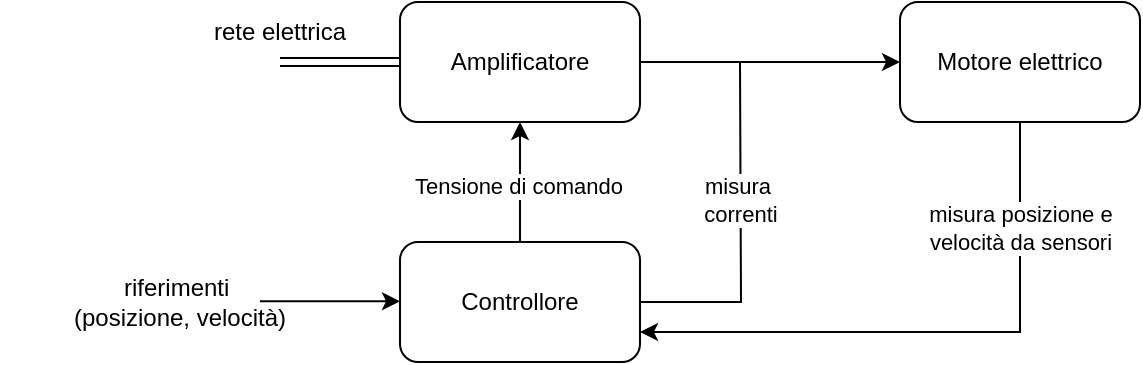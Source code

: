 <mxfile version="24.8.3">
  <diagram name="Pagina-1" id="qAevHZoznj3eqeHyw5bw">
    <mxGraphModel dx="811" dy="414" grid="1" gridSize="10" guides="1" tooltips="1" connect="1" arrows="1" fold="1" page="1" pageScale="1" pageWidth="827" pageHeight="1169" math="0" shadow="0">
      <root>
        <mxCell id="0" />
        <mxCell id="1" parent="0" />
        <mxCell id="4q6Bf6U1QIo61kYfp9IM-8" style="edgeStyle=orthogonalEdgeStyle;rounded=0;orthogonalLoop=1;jettySize=auto;html=1;shape=link;" edge="1" parent="1" source="4q6Bf6U1QIo61kYfp9IM-1">
          <mxGeometry relative="1" as="geometry">
            <mxPoint x="150" y="210" as="targetPoint" />
          </mxGeometry>
        </mxCell>
        <mxCell id="4q6Bf6U1QIo61kYfp9IM-10" style="edgeStyle=orthogonalEdgeStyle;rounded=0;orthogonalLoop=1;jettySize=auto;html=1;entryX=0;entryY=0.5;entryDx=0;entryDy=0;" edge="1" parent="1" source="4q6Bf6U1QIo61kYfp9IM-1" target="4q6Bf6U1QIo61kYfp9IM-2">
          <mxGeometry relative="1" as="geometry" />
        </mxCell>
        <mxCell id="4q6Bf6U1QIo61kYfp9IM-1" value="Amplificatore" style="rounded=1;whiteSpace=wrap;html=1;fillColor=none;" vertex="1" parent="1">
          <mxGeometry x="210" y="180" width="120" height="60" as="geometry" />
        </mxCell>
        <mxCell id="4q6Bf6U1QIo61kYfp9IM-13" style="edgeStyle=orthogonalEdgeStyle;rounded=0;orthogonalLoop=1;jettySize=auto;html=1;entryX=1;entryY=0.75;entryDx=0;entryDy=0;" edge="1" parent="1" source="4q6Bf6U1QIo61kYfp9IM-2" target="4q6Bf6U1QIo61kYfp9IM-3">
          <mxGeometry relative="1" as="geometry">
            <Array as="points">
              <mxPoint x="520" y="345" />
            </Array>
          </mxGeometry>
        </mxCell>
        <mxCell id="4q6Bf6U1QIo61kYfp9IM-14" value="misura posizione e&lt;div&gt;velocità da sensori&lt;/div&gt;" style="edgeLabel;html=1;align=center;verticalAlign=middle;resizable=0;points=[];" vertex="1" connectable="0" parent="4q6Bf6U1QIo61kYfp9IM-13">
          <mxGeometry x="-0.643" relative="1" as="geometry">
            <mxPoint as="offset" />
          </mxGeometry>
        </mxCell>
        <mxCell id="4q6Bf6U1QIo61kYfp9IM-2" value="Motore elettrico" style="rounded=1;whiteSpace=wrap;html=1;fillColor=none;" vertex="1" parent="1">
          <mxGeometry x="460" y="180" width="120" height="60" as="geometry" />
        </mxCell>
        <mxCell id="4q6Bf6U1QIo61kYfp9IM-4" style="edgeStyle=orthogonalEdgeStyle;rounded=0;orthogonalLoop=1;jettySize=auto;html=1;entryX=0.5;entryY=1;entryDx=0;entryDy=0;" edge="1" parent="1" source="4q6Bf6U1QIo61kYfp9IM-3" target="4q6Bf6U1QIo61kYfp9IM-1">
          <mxGeometry relative="1" as="geometry" />
        </mxCell>
        <mxCell id="4q6Bf6U1QIo61kYfp9IM-5" value="Tensione di comando" style="edgeLabel;html=1;align=center;verticalAlign=middle;resizable=0;points=[];" vertex="1" connectable="0" parent="4q6Bf6U1QIo61kYfp9IM-4">
          <mxGeometry x="-0.061" y="1" relative="1" as="geometry">
            <mxPoint as="offset" />
          </mxGeometry>
        </mxCell>
        <mxCell id="4q6Bf6U1QIo61kYfp9IM-11" style="edgeStyle=orthogonalEdgeStyle;rounded=0;orthogonalLoop=1;jettySize=auto;html=1;endArrow=none;endFill=0;" edge="1" parent="1" source="4q6Bf6U1QIo61kYfp9IM-3">
          <mxGeometry relative="1" as="geometry">
            <mxPoint x="380" y="210" as="targetPoint" />
          </mxGeometry>
        </mxCell>
        <mxCell id="4q6Bf6U1QIo61kYfp9IM-12" value="misura&amp;nbsp;&lt;div&gt;correnti&lt;/div&gt;" style="edgeLabel;html=1;align=center;verticalAlign=middle;resizable=0;points=[];" vertex="1" connectable="0" parent="4q6Bf6U1QIo61kYfp9IM-11">
          <mxGeometry x="0.199" y="1" relative="1" as="geometry">
            <mxPoint as="offset" />
          </mxGeometry>
        </mxCell>
        <mxCell id="4q6Bf6U1QIo61kYfp9IM-3" value="Controllore" style="rounded=1;whiteSpace=wrap;html=1;fillColor=none;" vertex="1" parent="1">
          <mxGeometry x="210" y="300" width="120" height="60" as="geometry" />
        </mxCell>
        <mxCell id="4q6Bf6U1QIo61kYfp9IM-6" value="" style="endArrow=classic;html=1;rounded=0;" edge="1" parent="1">
          <mxGeometry width="50" height="50" relative="1" as="geometry">
            <mxPoint x="140" y="329.66" as="sourcePoint" />
            <mxPoint x="210" y="329.66" as="targetPoint" />
          </mxGeometry>
        </mxCell>
        <mxCell id="4q6Bf6U1QIo61kYfp9IM-7" value="riferimenti&amp;nbsp;&lt;div&gt;(posizione,&amp;nbsp;&lt;span style=&quot;background-color: initial;&quot;&gt;velocità)&lt;/span&gt;&lt;/div&gt;" style="text;html=1;align=center;verticalAlign=middle;whiteSpace=wrap;rounded=0;" vertex="1" parent="1">
          <mxGeometry x="10" y="315" width="180" height="30" as="geometry" />
        </mxCell>
        <mxCell id="4q6Bf6U1QIo61kYfp9IM-9" value="rete elettrica" style="text;html=1;align=center;verticalAlign=middle;whiteSpace=wrap;rounded=0;" vertex="1" parent="1">
          <mxGeometry x="60" y="180" width="180" height="30" as="geometry" />
        </mxCell>
      </root>
    </mxGraphModel>
  </diagram>
</mxfile>
